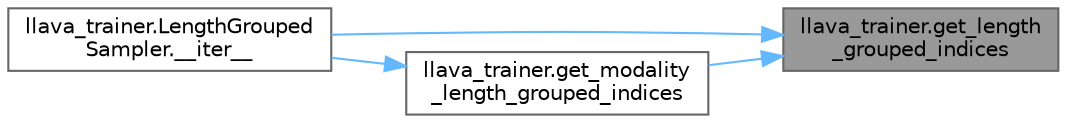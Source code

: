 digraph "llava_trainer.get_length_grouped_indices"
{
 // LATEX_PDF_SIZE
  bgcolor="transparent";
  edge [fontname=Helvetica,fontsize=10,labelfontname=Helvetica,labelfontsize=10];
  node [fontname=Helvetica,fontsize=10,shape=box,height=0.2,width=0.4];
  rankdir="RL";
  Node1 [id="Node000001",label="llava_trainer.get_length\l_grouped_indices",height=0.2,width=0.4,color="gray40", fillcolor="grey60", style="filled", fontcolor="black",tooltip=" "];
  Node1 -> Node2 [id="edge1_Node000001_Node000002",dir="back",color="steelblue1",style="solid",tooltip=" "];
  Node2 [id="Node000002",label="llava_trainer.LengthGrouped\lSampler.__iter__",height=0.2,width=0.4,color="grey40", fillcolor="white", style="filled",URL="$classllava__trainer_1_1_length_grouped_sampler.html#a2560a545056bf116399e5406508e580b",tooltip=" "];
  Node1 -> Node3 [id="edge2_Node000001_Node000003",dir="back",color="steelblue1",style="solid",tooltip=" "];
  Node3 [id="Node000003",label="llava_trainer.get_modality\l_length_grouped_indices",height=0.2,width=0.4,color="grey40", fillcolor="white", style="filled",URL="$namespacellava__trainer.html#ad3603ff08041fbde924b106e25c29cfe",tooltip=" "];
  Node3 -> Node2 [id="edge3_Node000003_Node000002",dir="back",color="steelblue1",style="solid",tooltip=" "];
}
